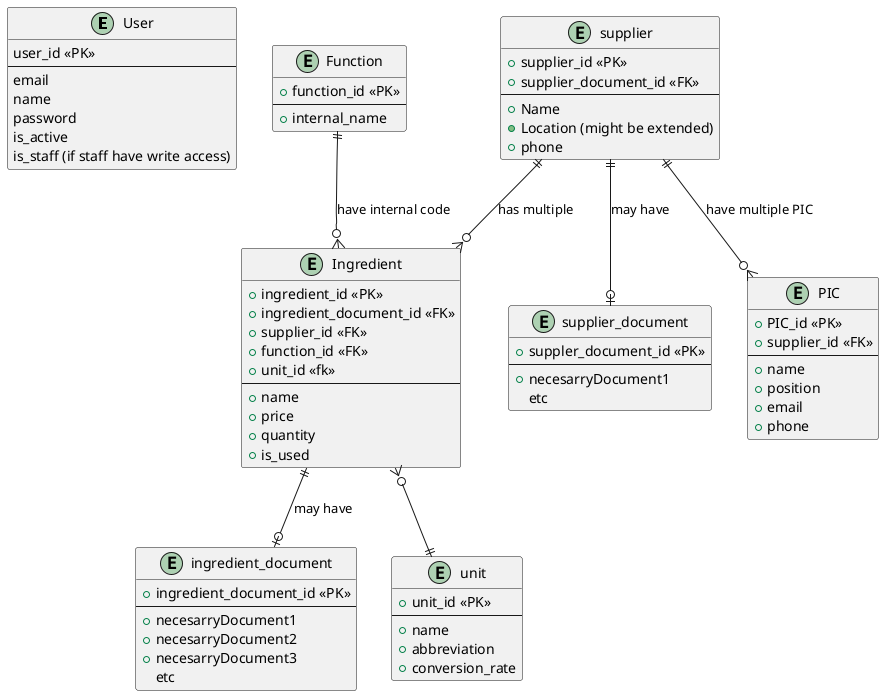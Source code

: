 @startuml

entity User {
   user_id <<PK>>
   --
   email
   name
   password
   is_active
   is_staff (if staff have write access)
}

entity Ingredient {
  +ingredient_id <<PK>>
+ingredient_document_id <<FK>>
  +supplier_id <<FK>>
  +function_id <<FK>>
  +unit_id <<fk>>
  --
  +name
  +price
  +quantity
  +is_used
}

entity Function {
  +function_id <<PK>>
  --
  +internal_name
}

entity ingredient_document {
  +ingredient_document_id <<PK>>
  --
  +necesarryDocument1
  +necesarryDocument2
  +necesarryDocument3
  etc
}

entity unit {
+ unit_id <<PK>>
--
+name
+abbreviation
+conversion_rate
}
entity supplier {
  +supplier_id <<PK>>
  +supplier_document_id <<FK>>
  --
  +Name
  +Location (might be extended)
  +phone
}

entity supplier_document {
  +suppler_document_id <<PK>>
  --
  +necesarryDocument1
  etc
}

entity PIC{
  +PIC_id <<PK>>
  +supplier_id <<FK>>
  --
  +name
  +position
  +email
  +phone
}



supplier ||--o{ Ingredient : has multiple

supplier ||--o| supplier_document : may have

Function ||--o{ Ingredient : have internal code

Ingredient ||--o| ingredient_document : may have

supplier ||--o{ PIC : have multiple PIC

Ingredient }o--|| unit

@enduml



